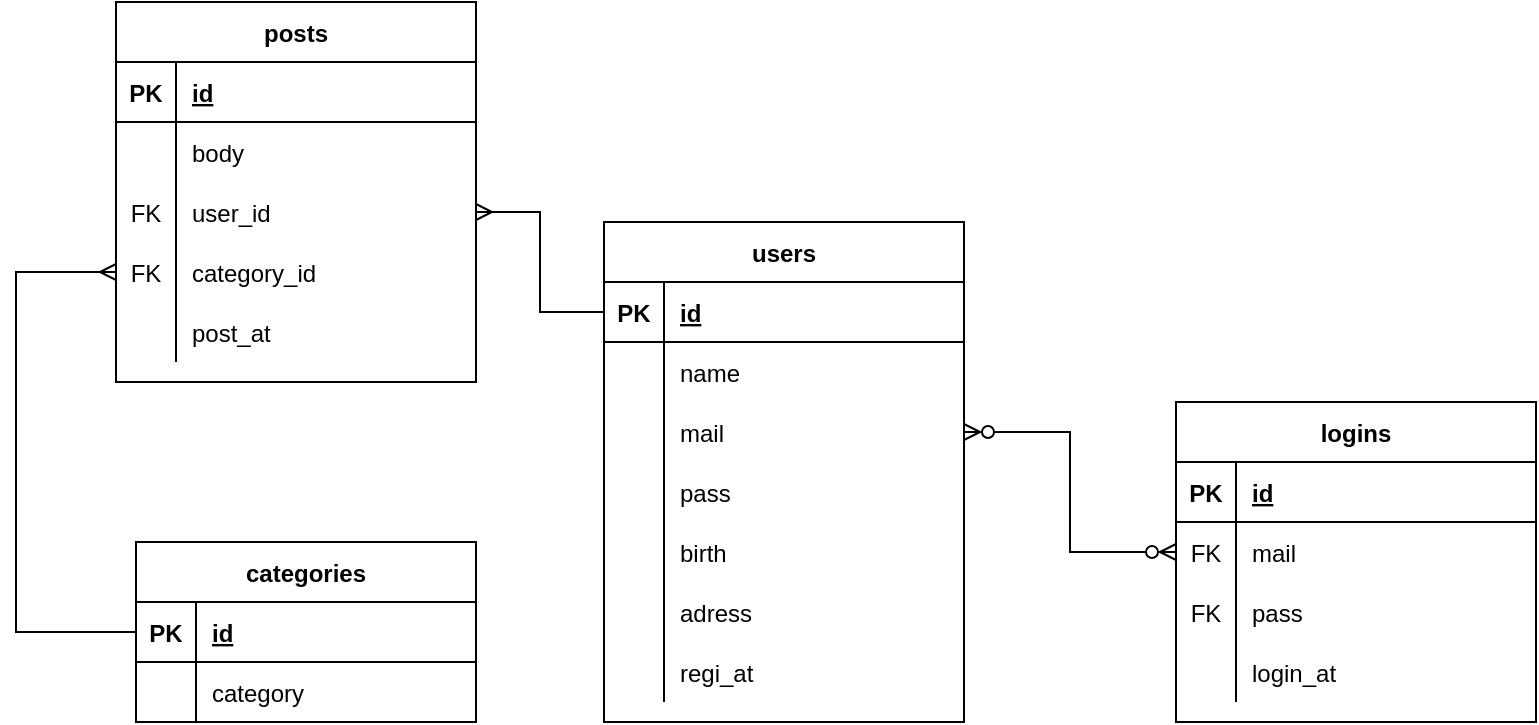 <mxfile version="13.3.4" type="device"><diagram id="C5RBs43oDa-KdzZeNtuy" name="Page-1"><mxGraphModel dx="1040" dy="580" grid="1" gridSize="10" guides="1" tooltips="1" connect="1" arrows="1" fold="1" page="1" pageScale="1" pageWidth="827" pageHeight="1169" math="0" shadow="0"><root><mxCell id="WIyWlLk6GJQsqaUBKTNV-0"/><mxCell id="WIyWlLk6GJQsqaUBKTNV-1" parent="WIyWlLk6GJQsqaUBKTNV-0"/><mxCell id="FTCJbklHe9fWPc0s91Qd-14" value="posts" style="shape=table;startSize=30;container=1;collapsible=1;childLayout=tableLayout;fixedRows=1;rowLines=0;fontStyle=1;align=center;resizeLast=1;" vertex="1" parent="WIyWlLk6GJQsqaUBKTNV-1"><mxGeometry x="80" y="120" width="180" height="190" as="geometry"/></mxCell><mxCell id="FTCJbklHe9fWPc0s91Qd-15" value="" style="shape=partialRectangle;collapsible=0;dropTarget=0;pointerEvents=0;fillColor=none;top=0;left=0;bottom=1;right=0;points=[[0,0.5],[1,0.5]];portConstraint=eastwest;" vertex="1" parent="FTCJbklHe9fWPc0s91Qd-14"><mxGeometry y="30" width="180" height="30" as="geometry"/></mxCell><mxCell id="FTCJbklHe9fWPc0s91Qd-16" value="PK" style="shape=partialRectangle;connectable=0;fillColor=none;top=0;left=0;bottom=0;right=0;fontStyle=1;overflow=hidden;" vertex="1" parent="FTCJbklHe9fWPc0s91Qd-15"><mxGeometry width="30" height="30" as="geometry"/></mxCell><mxCell id="FTCJbklHe9fWPc0s91Qd-17" value="id" style="shape=partialRectangle;connectable=0;fillColor=none;top=0;left=0;bottom=0;right=0;align=left;spacingLeft=6;fontStyle=5;overflow=hidden;" vertex="1" parent="FTCJbklHe9fWPc0s91Qd-15"><mxGeometry x="30" width="150" height="30" as="geometry"/></mxCell><mxCell id="FTCJbklHe9fWPc0s91Qd-18" value="" style="shape=partialRectangle;collapsible=0;dropTarget=0;pointerEvents=0;fillColor=none;top=0;left=0;bottom=0;right=0;points=[[0,0.5],[1,0.5]];portConstraint=eastwest;" vertex="1" parent="FTCJbklHe9fWPc0s91Qd-14"><mxGeometry y="60" width="180" height="30" as="geometry"/></mxCell><mxCell id="FTCJbklHe9fWPc0s91Qd-19" value="" style="shape=partialRectangle;connectable=0;fillColor=none;top=0;left=0;bottom=0;right=0;editable=1;overflow=hidden;" vertex="1" parent="FTCJbklHe9fWPc0s91Qd-18"><mxGeometry width="30" height="30" as="geometry"/></mxCell><mxCell id="FTCJbklHe9fWPc0s91Qd-20" value="body" style="shape=partialRectangle;connectable=0;fillColor=none;top=0;left=0;bottom=0;right=0;align=left;spacingLeft=6;overflow=hidden;" vertex="1" parent="FTCJbklHe9fWPc0s91Qd-18"><mxGeometry x="30" width="150" height="30" as="geometry"/></mxCell><mxCell id="FTCJbklHe9fWPc0s91Qd-21" value="" style="shape=partialRectangle;collapsible=0;dropTarget=0;pointerEvents=0;fillColor=none;top=0;left=0;bottom=0;right=0;points=[[0,0.5],[1,0.5]];portConstraint=eastwest;" vertex="1" parent="FTCJbklHe9fWPc0s91Qd-14"><mxGeometry y="90" width="180" height="30" as="geometry"/></mxCell><mxCell id="FTCJbklHe9fWPc0s91Qd-22" value="FK" style="shape=partialRectangle;connectable=0;fillColor=none;top=0;left=0;bottom=0;right=0;editable=1;overflow=hidden;" vertex="1" parent="FTCJbklHe9fWPc0s91Qd-21"><mxGeometry width="30" height="30" as="geometry"/></mxCell><mxCell id="FTCJbklHe9fWPc0s91Qd-23" value="user_id" style="shape=partialRectangle;connectable=0;fillColor=none;top=0;left=0;bottom=0;right=0;align=left;spacingLeft=6;overflow=hidden;" vertex="1" parent="FTCJbklHe9fWPc0s91Qd-21"><mxGeometry x="30" width="150" height="30" as="geometry"/></mxCell><mxCell id="FTCJbklHe9fWPc0s91Qd-24" value="" style="shape=partialRectangle;collapsible=0;dropTarget=0;pointerEvents=0;fillColor=none;top=0;left=0;bottom=0;right=0;points=[[0,0.5],[1,0.5]];portConstraint=eastwest;" vertex="1" parent="FTCJbklHe9fWPc0s91Qd-14"><mxGeometry y="120" width="180" height="30" as="geometry"/></mxCell><mxCell id="FTCJbklHe9fWPc0s91Qd-25" value="FK" style="shape=partialRectangle;connectable=0;fillColor=none;top=0;left=0;bottom=0;right=0;editable=1;overflow=hidden;" vertex="1" parent="FTCJbklHe9fWPc0s91Qd-24"><mxGeometry width="30" height="30" as="geometry"/></mxCell><mxCell id="FTCJbklHe9fWPc0s91Qd-26" value="category_id" style="shape=partialRectangle;connectable=0;fillColor=none;top=0;left=0;bottom=0;right=0;align=left;spacingLeft=6;overflow=hidden;" vertex="1" parent="FTCJbklHe9fWPc0s91Qd-24"><mxGeometry x="30" width="150" height="30" as="geometry"/></mxCell><mxCell id="FTCJbklHe9fWPc0s91Qd-27" style="shape=partialRectangle;collapsible=0;dropTarget=0;pointerEvents=0;fillColor=none;top=0;left=0;bottom=0;right=0;points=[[0,0.5],[1,0.5]];portConstraint=eastwest;" vertex="1" parent="FTCJbklHe9fWPc0s91Qd-14"><mxGeometry y="150" width="180" height="30" as="geometry"/></mxCell><mxCell id="FTCJbklHe9fWPc0s91Qd-28" style="shape=partialRectangle;connectable=0;fillColor=none;top=0;left=0;bottom=0;right=0;editable=1;overflow=hidden;" vertex="1" parent="FTCJbklHe9fWPc0s91Qd-27"><mxGeometry width="30" height="30" as="geometry"/></mxCell><mxCell id="FTCJbklHe9fWPc0s91Qd-29" value="post_at" style="shape=partialRectangle;connectable=0;fillColor=none;top=0;left=0;bottom=0;right=0;align=left;spacingLeft=6;overflow=hidden;" vertex="1" parent="FTCJbklHe9fWPc0s91Qd-27"><mxGeometry x="30" width="150" height="30" as="geometry"/></mxCell><mxCell id="FTCJbklHe9fWPc0s91Qd-133" style="edgeStyle=orthogonalEdgeStyle;rounded=0;orthogonalLoop=1;jettySize=auto;html=1;exitX=0;exitY=0.5;exitDx=0;exitDy=0;endArrow=ERmany;endFill=0;sketch=0;startArrow=none;startFill=0;" edge="1" parent="WIyWlLk6GJQsqaUBKTNV-1" source="FTCJbklHe9fWPc0s91Qd-1" target="FTCJbklHe9fWPc0s91Qd-24"><mxGeometry relative="1" as="geometry"><Array as="points"><mxPoint x="30" y="435"/><mxPoint x="30" y="255"/></Array></mxGeometry></mxCell><mxCell id="FTCJbklHe9fWPc0s91Qd-176" style="edgeStyle=orthogonalEdgeStyle;rounded=0;orthogonalLoop=1;jettySize=auto;html=1;exitX=0;exitY=0.5;exitDx=0;exitDy=0;entryX=1;entryY=0.5;entryDx=0;entryDy=0;endArrow=ERzeroToMany;endFill=1;startArrow=ERzeroToMany;startFill=1;" edge="1" parent="WIyWlLk6GJQsqaUBKTNV-1" source="FTCJbklHe9fWPc0s91Qd-62" target="FTCJbklHe9fWPc0s91Qd-37"><mxGeometry relative="1" as="geometry"/></mxCell><mxCell id="FTCJbklHe9fWPc0s91Qd-178" style="edgeStyle=orthogonalEdgeStyle;rounded=0;orthogonalLoop=1;jettySize=auto;html=1;exitX=0;exitY=0.5;exitDx=0;exitDy=0;entryX=1;entryY=0.5;entryDx=0;entryDy=0;startArrow=none;startFill=0;endArrow=ERmany;endFill=0;" edge="1" parent="WIyWlLk6GJQsqaUBKTNV-1" source="FTCJbklHe9fWPc0s91Qd-31" target="FTCJbklHe9fWPc0s91Qd-21"><mxGeometry relative="1" as="geometry"/></mxCell><mxCell id="FTCJbklHe9fWPc0s91Qd-58" value="logins" style="shape=table;startSize=30;container=1;collapsible=1;childLayout=tableLayout;fixedRows=1;rowLines=0;fontStyle=1;align=center;resizeLast=1;" vertex="1" parent="WIyWlLk6GJQsqaUBKTNV-1"><mxGeometry x="610" y="320" width="180" height="160" as="geometry"/></mxCell><mxCell id="FTCJbklHe9fWPc0s91Qd-59" value="" style="shape=partialRectangle;collapsible=0;dropTarget=0;pointerEvents=0;fillColor=none;top=0;left=0;bottom=1;right=0;points=[[0,0.5],[1,0.5]];portConstraint=eastwest;" vertex="1" parent="FTCJbklHe9fWPc0s91Qd-58"><mxGeometry y="30" width="180" height="30" as="geometry"/></mxCell><mxCell id="FTCJbklHe9fWPc0s91Qd-60" value="PK" style="shape=partialRectangle;connectable=0;fillColor=none;top=0;left=0;bottom=0;right=0;fontStyle=1;overflow=hidden;" vertex="1" parent="FTCJbklHe9fWPc0s91Qd-59"><mxGeometry width="30" height="30" as="geometry"/></mxCell><mxCell id="FTCJbklHe9fWPc0s91Qd-61" value="id" style="shape=partialRectangle;connectable=0;fillColor=none;top=0;left=0;bottom=0;right=0;align=left;spacingLeft=6;fontStyle=5;overflow=hidden;" vertex="1" parent="FTCJbklHe9fWPc0s91Qd-59"><mxGeometry x="30" width="150" height="30" as="geometry"/></mxCell><mxCell id="FTCJbklHe9fWPc0s91Qd-62" value="" style="shape=partialRectangle;collapsible=0;dropTarget=0;pointerEvents=0;fillColor=none;top=0;left=0;bottom=0;right=0;points=[[0,0.5],[1,0.5]];portConstraint=eastwest;" vertex="1" parent="FTCJbklHe9fWPc0s91Qd-58"><mxGeometry y="60" width="180" height="30" as="geometry"/></mxCell><mxCell id="FTCJbklHe9fWPc0s91Qd-63" value="FK" style="shape=partialRectangle;connectable=0;fillColor=none;top=0;left=0;bottom=0;right=0;editable=1;overflow=hidden;" vertex="1" parent="FTCJbklHe9fWPc0s91Qd-62"><mxGeometry width="30" height="30" as="geometry"/></mxCell><mxCell id="FTCJbklHe9fWPc0s91Qd-64" value="mail" style="shape=partialRectangle;connectable=0;fillColor=none;top=0;left=0;bottom=0;right=0;align=left;spacingLeft=6;overflow=hidden;" vertex="1" parent="FTCJbklHe9fWPc0s91Qd-62"><mxGeometry x="30" width="150" height="30" as="geometry"/></mxCell><mxCell id="FTCJbklHe9fWPc0s91Qd-65" value="" style="shape=partialRectangle;collapsible=0;dropTarget=0;pointerEvents=0;fillColor=none;top=0;left=0;bottom=0;right=0;points=[[0,0.5],[1,0.5]];portConstraint=eastwest;" vertex="1" parent="FTCJbklHe9fWPc0s91Qd-58"><mxGeometry y="90" width="180" height="30" as="geometry"/></mxCell><mxCell id="FTCJbklHe9fWPc0s91Qd-66" value="FK" style="shape=partialRectangle;connectable=0;fillColor=none;top=0;left=0;bottom=0;right=0;editable=1;overflow=hidden;" vertex="1" parent="FTCJbklHe9fWPc0s91Qd-65"><mxGeometry width="30" height="30" as="geometry"/></mxCell><mxCell id="FTCJbklHe9fWPc0s91Qd-67" value="pass" style="shape=partialRectangle;connectable=0;fillColor=none;top=0;left=0;bottom=0;right=0;align=left;spacingLeft=6;overflow=hidden;" vertex="1" parent="FTCJbklHe9fWPc0s91Qd-65"><mxGeometry x="30" width="150" height="30" as="geometry"/></mxCell><mxCell id="FTCJbklHe9fWPc0s91Qd-68" value="" style="shape=partialRectangle;collapsible=0;dropTarget=0;pointerEvents=0;fillColor=none;top=0;left=0;bottom=0;right=0;points=[[0,0.5],[1,0.5]];portConstraint=eastwest;" vertex="1" parent="FTCJbklHe9fWPc0s91Qd-58"><mxGeometry y="120" width="180" height="30" as="geometry"/></mxCell><mxCell id="FTCJbklHe9fWPc0s91Qd-69" value="" style="shape=partialRectangle;connectable=0;fillColor=none;top=0;left=0;bottom=0;right=0;editable=1;overflow=hidden;" vertex="1" parent="FTCJbklHe9fWPc0s91Qd-68"><mxGeometry width="30" height="30" as="geometry"/></mxCell><mxCell id="FTCJbklHe9fWPc0s91Qd-70" value="login_at" style="shape=partialRectangle;connectable=0;fillColor=none;top=0;left=0;bottom=0;right=0;align=left;spacingLeft=6;overflow=hidden;" vertex="1" parent="FTCJbklHe9fWPc0s91Qd-68"><mxGeometry x="30" width="150" height="30" as="geometry"/></mxCell><mxCell id="FTCJbklHe9fWPc0s91Qd-30" value="users" style="shape=table;startSize=30;container=1;collapsible=1;childLayout=tableLayout;fixedRows=1;rowLines=0;fontStyle=1;align=center;resizeLast=1;" vertex="1" parent="WIyWlLk6GJQsqaUBKTNV-1"><mxGeometry x="324" y="230" width="180" height="250" as="geometry"/></mxCell><mxCell id="FTCJbklHe9fWPc0s91Qd-31" value="" style="shape=partialRectangle;collapsible=0;dropTarget=0;pointerEvents=0;fillColor=none;top=0;left=0;bottom=1;right=0;points=[[0,0.5],[1,0.5]];portConstraint=eastwest;" vertex="1" parent="FTCJbklHe9fWPc0s91Qd-30"><mxGeometry y="30" width="180" height="30" as="geometry"/></mxCell><mxCell id="FTCJbklHe9fWPc0s91Qd-32" value="PK" style="shape=partialRectangle;connectable=0;fillColor=none;top=0;left=0;bottom=0;right=0;fontStyle=1;overflow=hidden;" vertex="1" parent="FTCJbklHe9fWPc0s91Qd-31"><mxGeometry width="30" height="30" as="geometry"/></mxCell><mxCell id="FTCJbklHe9fWPc0s91Qd-33" value="id" style="shape=partialRectangle;connectable=0;fillColor=none;top=0;left=0;bottom=0;right=0;align=left;spacingLeft=6;fontStyle=5;overflow=hidden;" vertex="1" parent="FTCJbklHe9fWPc0s91Qd-31"><mxGeometry x="30" width="150" height="30" as="geometry"/></mxCell><mxCell id="FTCJbklHe9fWPc0s91Qd-34" value="" style="shape=partialRectangle;collapsible=0;dropTarget=0;pointerEvents=0;fillColor=none;top=0;left=0;bottom=0;right=0;points=[[0,0.5],[1,0.5]];portConstraint=eastwest;" vertex="1" parent="FTCJbklHe9fWPc0s91Qd-30"><mxGeometry y="60" width="180" height="30" as="geometry"/></mxCell><mxCell id="FTCJbklHe9fWPc0s91Qd-35" value="" style="shape=partialRectangle;connectable=0;fillColor=none;top=0;left=0;bottom=0;right=0;editable=1;overflow=hidden;" vertex="1" parent="FTCJbklHe9fWPc0s91Qd-34"><mxGeometry width="30" height="30" as="geometry"/></mxCell><mxCell id="FTCJbklHe9fWPc0s91Qd-36" value="name" style="shape=partialRectangle;connectable=0;fillColor=none;top=0;left=0;bottom=0;right=0;align=left;spacingLeft=6;overflow=hidden;" vertex="1" parent="FTCJbklHe9fWPc0s91Qd-34"><mxGeometry x="30" width="150" height="30" as="geometry"/></mxCell><mxCell id="FTCJbklHe9fWPc0s91Qd-37" value="" style="shape=partialRectangle;collapsible=0;dropTarget=0;pointerEvents=0;fillColor=none;top=0;left=0;bottom=0;right=0;points=[[0,0.5],[1,0.5]];portConstraint=eastwest;" vertex="1" parent="FTCJbklHe9fWPc0s91Qd-30"><mxGeometry y="90" width="180" height="30" as="geometry"/></mxCell><mxCell id="FTCJbklHe9fWPc0s91Qd-38" value="" style="shape=partialRectangle;connectable=0;fillColor=none;top=0;left=0;bottom=0;right=0;editable=1;overflow=hidden;" vertex="1" parent="FTCJbklHe9fWPc0s91Qd-37"><mxGeometry width="30" height="30" as="geometry"/></mxCell><mxCell id="FTCJbklHe9fWPc0s91Qd-39" value="mail" style="shape=partialRectangle;connectable=0;fillColor=none;top=0;left=0;bottom=0;right=0;align=left;spacingLeft=6;overflow=hidden;" vertex="1" parent="FTCJbklHe9fWPc0s91Qd-37"><mxGeometry x="30" width="150" height="30" as="geometry"/></mxCell><mxCell id="FTCJbklHe9fWPc0s91Qd-40" value="" style="shape=partialRectangle;collapsible=0;dropTarget=0;pointerEvents=0;fillColor=none;top=0;left=0;bottom=0;right=0;points=[[0,0.5],[1,0.5]];portConstraint=eastwest;" vertex="1" parent="FTCJbklHe9fWPc0s91Qd-30"><mxGeometry y="120" width="180" height="30" as="geometry"/></mxCell><mxCell id="FTCJbklHe9fWPc0s91Qd-41" value="" style="shape=partialRectangle;connectable=0;fillColor=none;top=0;left=0;bottom=0;right=0;editable=1;overflow=hidden;" vertex="1" parent="FTCJbklHe9fWPc0s91Qd-40"><mxGeometry width="30" height="30" as="geometry"/></mxCell><mxCell id="FTCJbklHe9fWPc0s91Qd-42" value="pass" style="shape=partialRectangle;connectable=0;fillColor=none;top=0;left=0;bottom=0;right=0;align=left;spacingLeft=6;overflow=hidden;" vertex="1" parent="FTCJbklHe9fWPc0s91Qd-40"><mxGeometry x="30" width="150" height="30" as="geometry"/></mxCell><mxCell id="FTCJbklHe9fWPc0s91Qd-43" style="shape=partialRectangle;collapsible=0;dropTarget=0;pointerEvents=0;fillColor=none;top=0;left=0;bottom=0;right=0;points=[[0,0.5],[1,0.5]];portConstraint=eastwest;" vertex="1" parent="FTCJbklHe9fWPc0s91Qd-30"><mxGeometry y="150" width="180" height="30" as="geometry"/></mxCell><mxCell id="FTCJbklHe9fWPc0s91Qd-44" style="shape=partialRectangle;connectable=0;fillColor=none;top=0;left=0;bottom=0;right=0;editable=1;overflow=hidden;" vertex="1" parent="FTCJbklHe9fWPc0s91Qd-43"><mxGeometry width="30" height="30" as="geometry"/></mxCell><mxCell id="FTCJbklHe9fWPc0s91Qd-45" value="birth" style="shape=partialRectangle;connectable=0;fillColor=none;top=0;left=0;bottom=0;right=0;align=left;spacingLeft=6;overflow=hidden;" vertex="1" parent="FTCJbklHe9fWPc0s91Qd-43"><mxGeometry x="30" width="150" height="30" as="geometry"/></mxCell><mxCell id="FTCJbklHe9fWPc0s91Qd-49" style="shape=partialRectangle;collapsible=0;dropTarget=0;pointerEvents=0;fillColor=none;top=0;left=0;bottom=0;right=0;points=[[0,0.5],[1,0.5]];portConstraint=eastwest;" vertex="1" parent="FTCJbklHe9fWPc0s91Qd-30"><mxGeometry y="180" width="180" height="30" as="geometry"/></mxCell><mxCell id="FTCJbklHe9fWPc0s91Qd-50" style="shape=partialRectangle;connectable=0;fillColor=none;top=0;left=0;bottom=0;right=0;editable=1;overflow=hidden;" vertex="1" parent="FTCJbklHe9fWPc0s91Qd-49"><mxGeometry width="30" height="30" as="geometry"/></mxCell><mxCell id="FTCJbklHe9fWPc0s91Qd-51" value="adress" style="shape=partialRectangle;connectable=0;fillColor=none;top=0;left=0;bottom=0;right=0;align=left;spacingLeft=6;overflow=hidden;" vertex="1" parent="FTCJbklHe9fWPc0s91Qd-49"><mxGeometry x="30" width="150" height="30" as="geometry"/></mxCell><mxCell id="FTCJbklHe9fWPc0s91Qd-52" style="shape=partialRectangle;collapsible=0;dropTarget=0;pointerEvents=0;fillColor=none;top=0;left=0;bottom=0;right=0;points=[[0,0.5],[1,0.5]];portConstraint=eastwest;" vertex="1" parent="FTCJbklHe9fWPc0s91Qd-30"><mxGeometry y="210" width="180" height="30" as="geometry"/></mxCell><mxCell id="FTCJbklHe9fWPc0s91Qd-53" style="shape=partialRectangle;connectable=0;fillColor=none;top=0;left=0;bottom=0;right=0;editable=1;overflow=hidden;" vertex="1" parent="FTCJbklHe9fWPc0s91Qd-52"><mxGeometry width="30" height="30" as="geometry"/></mxCell><mxCell id="FTCJbklHe9fWPc0s91Qd-54" value="regi_at" style="shape=partialRectangle;connectable=0;fillColor=none;top=0;left=0;bottom=0;right=0;align=left;spacingLeft=6;overflow=hidden;" vertex="1" parent="FTCJbklHe9fWPc0s91Qd-52"><mxGeometry x="30" width="150" height="30" as="geometry"/></mxCell><mxCell id="FTCJbklHe9fWPc0s91Qd-0" value="categories" style="shape=table;startSize=30;container=1;collapsible=1;childLayout=tableLayout;fixedRows=1;rowLines=0;fontStyle=1;align=center;resizeLast=1;" vertex="1" parent="WIyWlLk6GJQsqaUBKTNV-1"><mxGeometry x="90" y="390" width="170" height="90" as="geometry"/></mxCell><mxCell id="FTCJbklHe9fWPc0s91Qd-1" value="" style="shape=partialRectangle;collapsible=0;dropTarget=0;pointerEvents=0;fillColor=none;top=0;left=0;bottom=1;right=0;points=[[0,0.5],[1,0.5]];portConstraint=eastwest;" vertex="1" parent="FTCJbklHe9fWPc0s91Qd-0"><mxGeometry y="30" width="170" height="30" as="geometry"/></mxCell><mxCell id="FTCJbklHe9fWPc0s91Qd-2" value="PK" style="shape=partialRectangle;connectable=0;fillColor=none;top=0;left=0;bottom=0;right=0;fontStyle=1;overflow=hidden;" vertex="1" parent="FTCJbklHe9fWPc0s91Qd-1"><mxGeometry width="30" height="30" as="geometry"/></mxCell><mxCell id="FTCJbklHe9fWPc0s91Qd-3" value="id" style="shape=partialRectangle;connectable=0;fillColor=none;top=0;left=0;bottom=0;right=0;align=left;spacingLeft=6;fontStyle=5;overflow=hidden;" vertex="1" parent="FTCJbklHe9fWPc0s91Qd-1"><mxGeometry x="30" width="140" height="30" as="geometry"/></mxCell><mxCell id="FTCJbklHe9fWPc0s91Qd-4" value="" style="shape=partialRectangle;collapsible=0;dropTarget=0;pointerEvents=0;fillColor=none;top=0;left=0;bottom=0;right=0;points=[[0,0.5],[1,0.5]];portConstraint=eastwest;" vertex="1" parent="FTCJbklHe9fWPc0s91Qd-0"><mxGeometry y="60" width="170" height="30" as="geometry"/></mxCell><mxCell id="FTCJbklHe9fWPc0s91Qd-5" value="" style="shape=partialRectangle;connectable=0;fillColor=none;top=0;left=0;bottom=0;right=0;editable=1;overflow=hidden;" vertex="1" parent="FTCJbklHe9fWPc0s91Qd-4"><mxGeometry width="30" height="30" as="geometry"/></mxCell><mxCell id="FTCJbklHe9fWPc0s91Qd-6" value="category" style="shape=partialRectangle;connectable=0;fillColor=none;top=0;left=0;bottom=0;right=0;align=left;spacingLeft=6;overflow=hidden;" vertex="1" parent="FTCJbklHe9fWPc0s91Qd-4"><mxGeometry x="30" width="140" height="30" as="geometry"/></mxCell></root></mxGraphModel></diagram></mxfile>